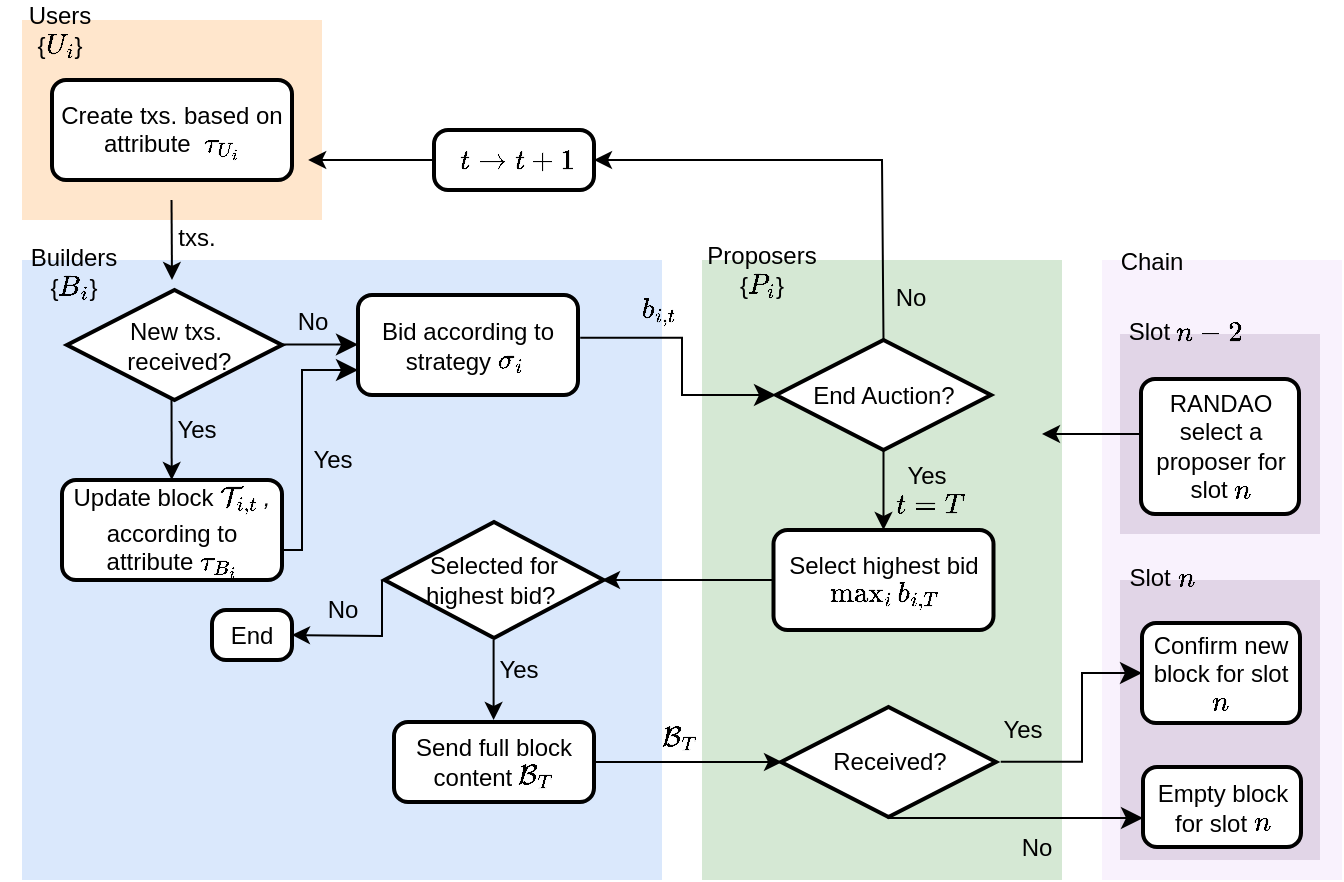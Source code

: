 <mxfile version="26.1.1">
  <diagram name="Page-1" id="RIdl4yIpkKvQEjexbSTN">
    <mxGraphModel dx="1288" dy="773" grid="1" gridSize="10" guides="1" tooltips="1" connect="1" arrows="1" fold="1" page="1" pageScale="1" pageWidth="827" pageHeight="1169" math="1" shadow="0">
      <root>
        <mxCell id="0" />
        <mxCell id="1" parent="0" />
        <mxCell id="jQI5X7SojYvdJqr93CXN-82" value="" style="rounded=0;whiteSpace=wrap;html=1;fillColor=light-dark(#f9f2fd, #392f3f);strokeColor=none;movable=1;resizable=1;rotatable=1;deletable=1;editable=1;locked=0;connectable=1;" vertex="1" parent="1">
          <mxGeometry x="640" y="190" width="120" height="310" as="geometry" />
        </mxCell>
        <mxCell id="jQI5X7SojYvdJqr93CXN-76" value="" style="rounded=0;whiteSpace=wrap;html=1;fillColor=#e1d5e7;strokeColor=none;" vertex="1" parent="1">
          <mxGeometry x="649" y="350" width="100" height="140" as="geometry" />
        </mxCell>
        <mxCell id="jQI5X7SojYvdJqr93CXN-40" value="" style="rounded=0;whiteSpace=wrap;html=1;fillColor=#d5e8d4;strokeColor=none;movable=1;resizable=1;rotatable=1;deletable=1;editable=1;locked=0;connectable=1;" vertex="1" parent="1">
          <mxGeometry x="440" y="190" width="180" height="310" as="geometry" />
        </mxCell>
        <mxCell id="jQI5X7SojYvdJqr93CXN-23" value="" style="rounded=0;whiteSpace=wrap;html=1;fillColor=#dae8fc;strokeColor=none;movable=1;resizable=1;rotatable=1;deletable=1;editable=1;locked=0;connectable=1;" vertex="1" parent="1">
          <mxGeometry x="100" y="190" width="320" height="310" as="geometry" />
        </mxCell>
        <mxCell id="jQI5X7SojYvdJqr93CXN-15" value="" style="rounded=0;whiteSpace=wrap;html=1;fillColor=#ffe6cc;strokeColor=none;movable=1;resizable=1;rotatable=1;deletable=1;editable=1;locked=0;connectable=1;" vertex="1" parent="1">
          <mxGeometry x="100" y="70" width="150" height="100" as="geometry" />
        </mxCell>
        <mxCell id="jQI5X7SojYvdJqr93CXN-16" value="Users&lt;div&gt;{\(U_i\)}&lt;/div&gt;" style="text;html=1;align=center;verticalAlign=middle;whiteSpace=wrap;rounded=0;" vertex="1" parent="1">
          <mxGeometry x="89" y="60" width="60" height="30" as="geometry" />
        </mxCell>
        <mxCell id="jQI5X7SojYvdJqr93CXN-18" value="Create txs. based on attribute&amp;nbsp;&amp;nbsp;\( \tau_{U_i} \)" style="rounded=1;whiteSpace=wrap;html=1;absoluteArcSize=1;arcSize=14;strokeWidth=2;" vertex="1" parent="1">
          <mxGeometry x="115" y="100" width="120" height="50" as="geometry" />
        </mxCell>
        <mxCell id="jQI5X7SojYvdJqr93CXN-21" value="" style="endArrow=classic;html=1;rounded=0;" edge="1" parent="1">
          <mxGeometry width="50" height="50" relative="1" as="geometry">
            <mxPoint x="174.76" y="160" as="sourcePoint" />
            <mxPoint x="175" y="200" as="targetPoint" />
          </mxGeometry>
        </mxCell>
        <mxCell id="jQI5X7SojYvdJqr93CXN-22" value="txs." style="text;html=1;align=center;verticalAlign=middle;resizable=0;points=[];autosize=1;strokeColor=none;fillColor=none;" vertex="1" parent="1">
          <mxGeometry x="167" y="164" width="40" height="30" as="geometry" />
        </mxCell>
        <mxCell id="jQI5X7SojYvdJqr93CXN-24" value="Builders&lt;div&gt;{\(B_i\)}&lt;/div&gt;" style="text;html=1;align=center;verticalAlign=middle;whiteSpace=wrap;rounded=0;" vertex="1" parent="1">
          <mxGeometry x="96" y="181" width="60" height="30" as="geometry" />
        </mxCell>
        <mxCell id="jQI5X7SojYvdJqr93CXN-25" value="New txs.&lt;div&gt;&amp;nbsp;received?&lt;/div&gt;" style="strokeWidth=2;html=1;shape=mxgraph.flowchart.decision;whiteSpace=wrap;" vertex="1" parent="1">
          <mxGeometry x="122.5" y="205" width="107.5" height="55" as="geometry" />
        </mxCell>
        <mxCell id="jQI5X7SojYvdJqr93CXN-26" value="" style="endArrow=classic;html=1;rounded=0;" edge="1" parent="1">
          <mxGeometry width="50" height="50" relative="1" as="geometry">
            <mxPoint x="174.76" y="260" as="sourcePoint" />
            <mxPoint x="174.855" y="300" as="targetPoint" />
          </mxGeometry>
        </mxCell>
        <mxCell id="jQI5X7SojYvdJqr93CXN-27" value="Yes" style="text;html=1;align=center;verticalAlign=middle;resizable=0;points=[];autosize=1;strokeColor=none;fillColor=none;" vertex="1" parent="1">
          <mxGeometry x="167" y="260" width="40" height="30" as="geometry" />
        </mxCell>
        <mxCell id="jQI5X7SojYvdJqr93CXN-29" value="No" style="text;html=1;align=center;verticalAlign=middle;resizable=0;points=[];autosize=1;strokeColor=none;fillColor=none;" vertex="1" parent="1">
          <mxGeometry x="225" y="206" width="40" height="30" as="geometry" />
        </mxCell>
        <mxCell id="jQI5X7SojYvdJqr93CXN-31" value="Update block \( \mathcal{T}_{i,t} \)&lt;i&gt;&lt;sub&gt;&amp;nbsp;&lt;/sub&gt;,&lt;/i&gt; according to attribute \( \tau_{B_i} \)" style="rounded=1;whiteSpace=wrap;html=1;absoluteArcSize=1;arcSize=14;strokeWidth=2;" vertex="1" parent="1">
          <mxGeometry x="120" y="300" width="110" height="50" as="geometry" />
        </mxCell>
        <mxCell id="jQI5X7SojYvdJqr93CXN-35" value="Bid according to strategy \( \sigma_i \)&amp;nbsp;" style="rounded=1;whiteSpace=wrap;html=1;absoluteArcSize=1;arcSize=14;strokeWidth=2;" vertex="1" parent="1">
          <mxGeometry x="268" y="207.5" width="110" height="50" as="geometry" />
        </mxCell>
        <mxCell id="jQI5X7SojYvdJqr93CXN-38" value="&lt;span style=&quot;text-wrap-mode: wrap;&quot;&gt;\( b_{i,t} \)&lt;/span&gt;" style="text;html=1;align=center;verticalAlign=middle;resizable=0;points=[];autosize=1;strokeColor=none;fillColor=none;" vertex="1" parent="1">
          <mxGeometry x="378" y="200" width="80" height="30" as="geometry" />
        </mxCell>
        <mxCell id="jQI5X7SojYvdJqr93CXN-39" value="End Auction?" style="strokeWidth=2;html=1;shape=mxgraph.flowchart.decision;whiteSpace=wrap;" vertex="1" parent="1">
          <mxGeometry x="477" y="230" width="107.5" height="55" as="geometry" />
        </mxCell>
        <mxCell id="jQI5X7SojYvdJqr93CXN-42" value="Yes" style="text;html=1;align=center;verticalAlign=middle;resizable=0;points=[];autosize=1;strokeColor=none;fillColor=none;" vertex="1" parent="1">
          <mxGeometry x="234.75" y="275" width="40" height="30" as="geometry" />
        </mxCell>
        <mxCell id="jQI5X7SojYvdJqr93CXN-44" value="" style="endArrow=classic;html=1;rounded=0;entryX=1;entryY=0.5;entryDx=0;entryDy=0;exitX=0.5;exitY=0;exitDx=0;exitDy=0;exitPerimeter=0;" edge="1" parent="1" source="jQI5X7SojYvdJqr93CXN-39" target="jQI5X7SojYvdJqr93CXN-46">
          <mxGeometry width="50" height="50" relative="1" as="geometry">
            <mxPoint x="532" y="230" as="sourcePoint" />
            <mxPoint x="430" y="140" as="targetPoint" />
            <Array as="points">
              <mxPoint x="530" y="140" />
            </Array>
          </mxGeometry>
        </mxCell>
        <mxCell id="jQI5X7SojYvdJqr93CXN-45" value="No" style="text;html=1;align=center;verticalAlign=middle;resizable=0;points=[];autosize=1;strokeColor=none;fillColor=none;" vertex="1" parent="1">
          <mxGeometry x="524" y="194" width="40" height="30" as="geometry" />
        </mxCell>
        <mxCell id="jQI5X7SojYvdJqr93CXN-46" value="&amp;nbsp;\( t \to t+1 \)" style="rounded=1;whiteSpace=wrap;html=1;absoluteArcSize=1;arcSize=14;strokeWidth=2;" vertex="1" parent="1">
          <mxGeometry x="306" y="125" width="80" height="30" as="geometry" />
        </mxCell>
        <mxCell id="jQI5X7SojYvdJqr93CXN-47" value="Proposers&lt;div&gt;{\(P_i\)}&lt;/div&gt;" style="text;html=1;align=center;verticalAlign=middle;whiteSpace=wrap;rounded=0;" vertex="1" parent="1">
          <mxGeometry x="440" y="180" width="60" height="30" as="geometry" />
        </mxCell>
        <mxCell id="jQI5X7SojYvdJqr93CXN-48" value="" style="endArrow=classic;html=1;rounded=0;exitX=0;exitY=0.5;exitDx=0;exitDy=0;" edge="1" parent="1" source="jQI5X7SojYvdJqr93CXN-46">
          <mxGeometry width="50" height="50" relative="1" as="geometry">
            <mxPoint x="291.0" y="139.92" as="sourcePoint" />
            <mxPoint x="243.08" y="140" as="targetPoint" />
          </mxGeometry>
        </mxCell>
        <mxCell id="jQI5X7SojYvdJqr93CXN-49" value="" style="endArrow=classic;html=1;rounded=0;exitX=0.5;exitY=1;exitDx=0;exitDy=0;exitPerimeter=0;entryX=0.5;entryY=0;entryDx=0;entryDy=0;" edge="1" parent="1" source="jQI5X7SojYvdJqr93CXN-39" target="jQI5X7SojYvdJqr93CXN-51">
          <mxGeometry width="50" height="50" relative="1" as="geometry">
            <mxPoint x="531.55" y="357" as="sourcePoint" />
            <mxPoint x="530.75" y="320" as="targetPoint" />
          </mxGeometry>
        </mxCell>
        <mxCell id="jQI5X7SojYvdJqr93CXN-50" value="Yes&lt;div&gt;&lt;span style=&quot;text-wrap-mode: wrap;&quot;&gt;&amp;nbsp;\( t = T \)&lt;/span&gt;&lt;/div&gt;" style="text;html=1;align=center;verticalAlign=middle;resizable=0;points=[];autosize=1;strokeColor=none;fillColor=none;" vertex="1" parent="1">
          <mxGeometry x="517" y="285" width="70" height="40" as="geometry" />
        </mxCell>
        <mxCell id="jQI5X7SojYvdJqr93CXN-51" value="Select highest bid \(\max_{i} b_{i,T}\)" style="rounded=1;whiteSpace=wrap;html=1;absoluteArcSize=1;arcSize=14;strokeWidth=2;" vertex="1" parent="1">
          <mxGeometry x="475.75" y="325" width="110" height="50" as="geometry" />
        </mxCell>
        <mxCell id="jQI5X7SojYvdJqr93CXN-52" value="" style="endArrow=classic;html=1;rounded=0;exitX=-0.012;exitY=0.64;exitDx=0;exitDy=0;exitPerimeter=0;" edge="1" parent="1">
          <mxGeometry width="50" height="50" relative="1" as="geometry">
            <mxPoint x="475.68" y="350" as="sourcePoint" />
            <mxPoint x="390" y="350" as="targetPoint" />
          </mxGeometry>
        </mxCell>
        <mxCell id="jQI5X7SojYvdJqr93CXN-53" value="Selected for&lt;div&gt;highest bid?&amp;nbsp;&lt;/div&gt;" style="strokeWidth=2;html=1;shape=mxgraph.flowchart.decision;whiteSpace=wrap;" vertex="1" parent="1">
          <mxGeometry x="281.25" y="321" width="109.5" height="58" as="geometry" />
        </mxCell>
        <mxCell id="jQI5X7SojYvdJqr93CXN-54" value="" style="endArrow=classic;html=1;rounded=0;entryX=1;entryY=0.5;entryDx=0;entryDy=0;" edge="1" parent="1" target="jQI5X7SojYvdJqr93CXN-58">
          <mxGeometry width="50" height="50" relative="1" as="geometry">
            <mxPoint x="280" y="350" as="sourcePoint" />
            <mxPoint x="200" y="421.83" as="targetPoint" />
            <Array as="points">
              <mxPoint x="280" y="378" />
            </Array>
          </mxGeometry>
        </mxCell>
        <mxCell id="jQI5X7SojYvdJqr93CXN-55" value="No" style="text;html=1;align=center;verticalAlign=middle;resizable=0;points=[];autosize=1;strokeColor=none;fillColor=none;" vertex="1" parent="1">
          <mxGeometry x="240" y="350" width="40" height="30" as="geometry" />
        </mxCell>
        <mxCell id="jQI5X7SojYvdJqr93CXN-58" value="End" style="rounded=1;whiteSpace=wrap;html=1;absoluteArcSize=1;arcSize=14;strokeWidth=2;" vertex="1" parent="1">
          <mxGeometry x="195" y="365" width="40" height="25" as="geometry" />
        </mxCell>
        <mxCell id="jQI5X7SojYvdJqr93CXN-59" value="" style="endArrow=classic;html=1;rounded=0;" edge="1" parent="1">
          <mxGeometry width="50" height="50" relative="1" as="geometry">
            <mxPoint x="335.8" y="380" as="sourcePoint" />
            <mxPoint x="335.8" y="420" as="targetPoint" />
          </mxGeometry>
        </mxCell>
        <mxCell id="jQI5X7SojYvdJqr93CXN-60" value="Yes" style="text;html=1;align=center;verticalAlign=middle;resizable=0;points=[];autosize=1;strokeColor=none;fillColor=none;" vertex="1" parent="1">
          <mxGeometry x="328.25" y="380" width="40" height="30" as="geometry" />
        </mxCell>
        <mxCell id="jQI5X7SojYvdJqr93CXN-61" value="Send full block content \( \mathcal{B}_T \)" style="rounded=1;whiteSpace=wrap;html=1;absoluteArcSize=1;arcSize=14;strokeWidth=2;" vertex="1" parent="1">
          <mxGeometry x="286" y="421" width="100" height="40" as="geometry" />
        </mxCell>
        <mxCell id="jQI5X7SojYvdJqr93CXN-62" value="" style="endArrow=classic;html=1;rounded=0;exitX=1;exitY=0.5;exitDx=0;exitDy=0;" edge="1" parent="1" source="jQI5X7SojYvdJqr93CXN-61">
          <mxGeometry width="50" height="50" relative="1" as="geometry">
            <mxPoint x="390" y="441" as="sourcePoint" />
            <mxPoint x="480" y="441" as="targetPoint" />
          </mxGeometry>
        </mxCell>
        <mxCell id="jQI5X7SojYvdJqr93CXN-64" value="&lt;span style=&quot;text-wrap-mode: wrap;&quot;&gt;\( \mathcal{B}_T \)&lt;/span&gt;" style="text;html=1;align=center;verticalAlign=middle;resizable=0;points=[];autosize=1;strokeColor=none;fillColor=none;" vertex="1" parent="1">
          <mxGeometry x="368.25" y="413.5" width="120" height="30" as="geometry" />
        </mxCell>
        <mxCell id="jQI5X7SojYvdJqr93CXN-63" value="Received?" style="strokeWidth=2;html=1;shape=mxgraph.flowchart.decision;whiteSpace=wrap;" vertex="1" parent="1">
          <mxGeometry x="479.5" y="413.5" width="107.5" height="55" as="geometry" />
        </mxCell>
        <mxCell id="jQI5X7SojYvdJqr93CXN-66" value="No" style="text;html=1;align=center;verticalAlign=middle;resizable=0;points=[];autosize=1;strokeColor=none;fillColor=none;" vertex="1" parent="1">
          <mxGeometry x="587" y="468.5" width="40" height="30" as="geometry" />
        </mxCell>
        <mxCell id="jQI5X7SojYvdJqr93CXN-68" value="Empty block for slot \(n\)" style="rounded=1;whiteSpace=wrap;html=1;absoluteArcSize=1;arcSize=14;strokeWidth=2;" vertex="1" parent="1">
          <mxGeometry x="660.5" y="443.5" width="79" height="40" as="geometry" />
        </mxCell>
        <mxCell id="jQI5X7SojYvdJqr93CXN-69" value="" style="edgeStyle=elbowEdgeStyle;elbow=horizontal;endArrow=classic;html=1;curved=0;rounded=0;endSize=8;startSize=8;entryX=0;entryY=0.5;entryDx=0;entryDy=0;exitX=1.022;exitY=0.497;exitDx=0;exitDy=0;exitPerimeter=0;" edge="1" parent="1" source="jQI5X7SojYvdJqr93CXN-63" target="jQI5X7SojYvdJqr93CXN-74">
          <mxGeometry width="50" height="50" relative="1" as="geometry">
            <mxPoint x="586" y="512.5" as="sourcePoint" />
            <mxPoint x="650" y="390" as="targetPoint" />
            <Array as="points">
              <mxPoint x="630" y="460" />
            </Array>
          </mxGeometry>
        </mxCell>
        <mxCell id="jQI5X7SojYvdJqr93CXN-70" value="Yes" style="text;html=1;align=center;verticalAlign=middle;resizable=0;points=[];autosize=1;strokeColor=none;fillColor=none;" vertex="1" parent="1">
          <mxGeometry x="580" y="410" width="40" height="30" as="geometry" />
        </mxCell>
        <mxCell id="jQI5X7SojYvdJqr93CXN-74" value="Confirm new block for slot \(n\)" style="rounded=1;whiteSpace=wrap;html=1;absoluteArcSize=1;arcSize=14;strokeWidth=2;" vertex="1" parent="1">
          <mxGeometry x="660" y="371.5" width="79" height="50" as="geometry" />
        </mxCell>
        <mxCell id="jQI5X7SojYvdJqr93CXN-75" value="" style="edgeStyle=segmentEdgeStyle;endArrow=classic;html=1;curved=0;rounded=0;endSize=8;startSize=8;exitX=0.5;exitY=1;exitDx=0;exitDy=0;exitPerimeter=0;" edge="1" parent="1">
          <mxGeometry width="50" height="50" relative="1" as="geometry">
            <mxPoint x="533.25" y="467.5" as="sourcePoint" />
            <mxPoint x="660.5" y="469.0" as="targetPoint" />
            <Array as="points">
              <mxPoint x="533" y="469" />
            </Array>
          </mxGeometry>
        </mxCell>
        <mxCell id="jQI5X7SojYvdJqr93CXN-77" value="Slot \(n\)" style="text;html=1;align=center;verticalAlign=middle;whiteSpace=wrap;rounded=0;" vertex="1" parent="1">
          <mxGeometry x="640" y="333.5" width="60" height="30" as="geometry" />
        </mxCell>
        <mxCell id="jQI5X7SojYvdJqr93CXN-78" value="" style="rounded=0;whiteSpace=wrap;html=1;fillColor=#e1d5e7;strokeColor=none;movable=1;resizable=1;rotatable=1;deletable=1;editable=1;locked=0;connectable=1;" vertex="1" parent="1">
          <mxGeometry x="649" y="227" width="100" height="100" as="geometry" />
        </mxCell>
        <mxCell id="jQI5X7SojYvdJqr93CXN-79" value="Slot \(n-2\)" style="text;html=1;align=center;verticalAlign=middle;whiteSpace=wrap;rounded=0;" vertex="1" parent="1">
          <mxGeometry x="652" y="211" width="60" height="30" as="geometry" />
        </mxCell>
        <mxCell id="jQI5X7SojYvdJqr93CXN-80" value="RANDAO select a proposer for slot \(n\)" style="rounded=1;whiteSpace=wrap;html=1;absoluteArcSize=1;arcSize=14;strokeWidth=2;" vertex="1" parent="1">
          <mxGeometry x="659.5" y="249.5" width="79" height="67.5" as="geometry" />
        </mxCell>
        <mxCell id="jQI5X7SojYvdJqr93CXN-81" value="" style="endArrow=classic;html=1;rounded=0;" edge="1" parent="1">
          <mxGeometry width="50" height="50" relative="1" as="geometry">
            <mxPoint x="660" y="277" as="sourcePoint" />
            <mxPoint x="610" y="277" as="targetPoint" />
          </mxGeometry>
        </mxCell>
        <mxCell id="jQI5X7SojYvdJqr93CXN-83" value="Chain" style="text;html=1;align=center;verticalAlign=middle;whiteSpace=wrap;rounded=0;" vertex="1" parent="1">
          <mxGeometry x="635" y="176" width="60" height="30" as="geometry" />
        </mxCell>
        <mxCell id="jQI5X7SojYvdJqr93CXN-84" value="" style="edgeStyle=elbowEdgeStyle;elbow=horizontal;endArrow=classic;html=1;curved=0;rounded=0;endSize=8;startSize=8;entryX=0;entryY=0.5;entryDx=0;entryDy=0;entryPerimeter=0;exitX=1.01;exitY=0.427;exitDx=0;exitDy=0;exitPerimeter=0;" edge="1" parent="1" source="jQI5X7SojYvdJqr93CXN-35" target="jQI5X7SojYvdJqr93CXN-39">
          <mxGeometry width="50" height="50" relative="1" as="geometry">
            <mxPoint x="379.5" y="325" as="sourcePoint" />
            <mxPoint x="429.5" y="275" as="targetPoint" />
            <Array as="points">
              <mxPoint x="430" y="250" />
            </Array>
          </mxGeometry>
        </mxCell>
        <mxCell id="jQI5X7SojYvdJqr93CXN-86" value="" style="edgeStyle=elbowEdgeStyle;elbow=horizontal;endArrow=classic;html=1;curved=0;rounded=0;endSize=8;startSize=8;entryX=0;entryY=0.75;entryDx=0;entryDy=0;" edge="1" parent="1" target="jQI5X7SojYvdJqr93CXN-35">
          <mxGeometry width="50" height="50" relative="1" as="geometry">
            <mxPoint x="230" y="335" as="sourcePoint" />
            <mxPoint x="320" y="280" as="targetPoint" />
            <Array as="points">
              <mxPoint x="240" y="300" />
            </Array>
          </mxGeometry>
        </mxCell>
        <mxCell id="jQI5X7SojYvdJqr93CXN-87" value="" style="edgeStyle=segmentEdgeStyle;endArrow=classic;html=1;curved=0;rounded=0;endSize=8;startSize=8;entryX=0;entryY=0.5;entryDx=0;entryDy=0;" edge="1" parent="1" target="jQI5X7SojYvdJqr93CXN-35">
          <mxGeometry width="50" height="50" relative="1" as="geometry">
            <mxPoint x="230" y="232.25" as="sourcePoint" />
            <mxPoint x="354" y="232.75" as="targetPoint" />
            <Array as="points" />
          </mxGeometry>
        </mxCell>
      </root>
    </mxGraphModel>
  </diagram>
</mxfile>
